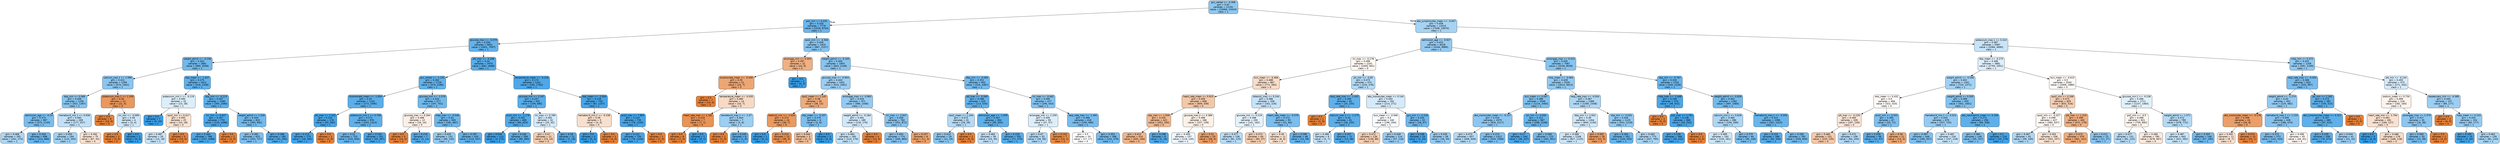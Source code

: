 digraph Tree {
node [shape=box, style="filled, rounded", color="black", fontname="helvetica"] ;
edge [fontname="helvetica"] ;
0 [label="gcs_verbal <= -0.308\ngini = 0.42\nsamples = 21191\nvalue = [10066, 23424]\nclass = 1", fillcolor="#8ec7f0"] ;
1 [label="po2_min <= 0.435\ngini = 0.326\nsamples = 7776\nvalue = [2518, 9754]\nclass = 1", fillcolor="#6cb6ec"] ;
0 -> 1 [labeldistance=2.5, labelangle=45, headlabel="True"] ;
2 [label="glucose_max <= -0.079\ngini = 0.293\nsamples = 5851\nvalue = [1651, 7597]\nclass = 1", fillcolor="#64b2eb"] ;
1 -> 2 ;
3 [label="weight_admit <= -0.236\ngini = 0.343\nsamples = 2881\nvalue = [990, 3509]\nclass = 1", fillcolor="#71b9ec"] ;
2 -> 3 ;
4 [label="calcium_max.1 <= 2.996\ngini = 0.412\nsamples = 1269\nvalue = [574, 1401]\nclass = 1", fillcolor="#8ac5f0"] ;
3 -> 4 ;
5 [label="dbp_min <= 0.589\ngini = 0.406\nsamples = 1256\nvalue = [552, 1397]\nclass = 1", fillcolor="#87c4ef"] ;
4 -> 5 ;
6 [label="admission_age <= -0.23\ngini = 0.373\nsamples = 987\nvalue = [375, 1140]\nclass = 1", fillcolor="#7abdee"] ;
5 -> 6 ;
7 [label="gini = 0.466\nsamples = 291\nvalue = [161, 274]\nclass = 1", fillcolor="#add7f4"] ;
6 -> 7 ;
8 [label="gini = 0.318\nsamples = 696\nvalue = [214, 866]\nclass = 1", fillcolor="#6ab5eb"] ;
6 -> 8 ;
9 [label="hematocrit_min.1 <= 0.936\ngini = 0.483\nsamples = 269\nvalue = [177, 257]\nclass = 1", fillcolor="#c1e0f7"] ;
5 -> 9 ;
10 [label="gini = 0.455\nsamples = 194\nvalue = [110, 205]\nclass = 1", fillcolor="#a3d2f3"] ;
9 -> 10 ;
11 [label="gini = 0.492\nsamples = 75\nvalue = [67, 52]\nclass = 0", fillcolor="#f9e3d3"] ;
9 -> 11 ;
12 [label="potassium_max.1 <= 1.339\ngini = 0.26\nsamples = 13\nvalue = [22, 4]\nclass = 0", fillcolor="#ea985d"] ;
4 -> 12 ;
13 [label="gini = 0.0\nsamples = 9\nvalue = [19, 0]\nclass = 0", fillcolor="#e58139"] ;
12 -> 13 ;
14 [label="inr_min <= -0.099\ngini = 0.49\nsamples = 4\nvalue = [3, 4]\nclass = 1", fillcolor="#cee6f8"] ;
12 -> 14 ;
15 [label="gini = 0.0\nsamples = 2\nvalue = [3, 0]\nclass = 0", fillcolor="#e58139"] ;
14 -> 15 ;
16 [label="gini = 0.0\nsamples = 2\nvalue = [0, 4]\nclass = 1", fillcolor="#399de5"] ;
14 -> 16 ;
17 [label="sbp_mean <= -1.637\ngini = 0.275\nsamples = 1612\nvalue = [416, 2108]\nclass = 1", fillcolor="#60b0ea"] ;
3 -> 17 ;
18 [label="potassium_min.1 <= -0.119\ngini = 0.495\nsamples = 32\nvalue = [23, 28]\nclass = 1", fillcolor="#dceefa"] ;
17 -> 18 ;
19 [label="gini = 0.0\nsamples = 7\nvalue = [0, 10]\nclass = 1", fillcolor="#399de5"] ;
18 -> 19 ;
20 [label="spo2_min <= 0.417\ngini = 0.493\nsamples = 25\nvalue = [23, 18]\nclass = 0", fillcolor="#f9e4d4"] ;
18 -> 20 ;
21 [label="gini = 0.487\nsamples = 20\nvalue = [13, 18]\nclass = 1", fillcolor="#c8e4f8"] ;
20 -> 21 ;
22 [label="gini = 0.0\nsamples = 5\nvalue = [10, 0]\nclass = 0", fillcolor="#e58139"] ;
20 -> 22 ;
23 [label="sbp_min <= -0.213\ngini = 0.267\nsamples = 1580\nvalue = [393, 2080]\nclass = 1", fillcolor="#5eb0ea"] ;
17 -> 23 ;
24 [label="inr_min <= 6.637\ngini = 0.167\nsamples = 770\nvalue = [110, 1088]\nclass = 1", fillcolor="#4da7e8"] ;
23 -> 24 ;
25 [label="gini = 0.163\nsamples = 768\nvalue = [107, 1088]\nclass = 1", fillcolor="#4ca7e8"] ;
24 -> 25 ;
26 [label="gini = 0.0\nsamples = 2\nvalue = [3, 0]\nclass = 0", fillcolor="#e58139"] ;
24 -> 26 ;
27 [label="weight_admit <= 1.028\ngini = 0.345\nsamples = 810\nvalue = [283, 992]\nclass = 1", fillcolor="#71b9ec"] ;
23 -> 27 ;
28 [label="gini = 0.382\nsamples = 625\nvalue = [252, 727]\nclass = 1", fillcolor="#7ebfee"] ;
27 -> 28 ;
29 [label="gini = 0.188\nsamples = 185\nvalue = [31, 265]\nclass = 1", fillcolor="#50a8e8"] ;
27 -> 29 ;
30 [label="ptt_max <= -0.168\ngini = 0.24\nsamples = 2970\nvalue = [661, 4088]\nclass = 1", fillcolor="#59ade9"] ;
2 -> 30 ;
31 [label="gcs_verbal <= -1.235\ngini = 0.282\nsamples = 1729\nvalue = [470, 2296]\nclass = 1", fillcolor="#62b1ea"] ;
30 -> 31 ;
32 [label="bicarbonate_mean <= -1.004\ngini = 0.25\nsamples = 1152\nvalue = [273, 1595]\nclass = 1", fillcolor="#5baee9"] ;
31 -> 32 ;
33 [label="ph_max <= 2.332\ngini = 0.124\nsamples = 176\nvalue = [20, 282]\nclass = 1", fillcolor="#47a4e7"] ;
32 -> 33 ;
34 [label="gini = 0.113\nsamples = 175\nvalue = [18, 282]\nclass = 1", fillcolor="#46a3e7"] ;
33 -> 34 ;
35 [label="gini = 0.0\nsamples = 1\nvalue = [2, 0]\nclass = 0", fillcolor="#e58139"] ;
33 -> 35 ;
36 [label="potassium_min.1 <= 0.758\ngini = 0.271\nsamples = 976\nvalue = [253, 1313]\nclass = 1", fillcolor="#5fb0ea"] ;
32 -> 36 ;
37 [label="gini = 0.31\nsamples = 725\nvalue = [220, 926]\nclass = 1", fillcolor="#68b4eb"] ;
36 -> 37 ;
38 [label="gini = 0.145\nsamples = 251\nvalue = [33, 387]\nclass = 1", fillcolor="#4aa5e7"] ;
36 -> 38 ;
39 [label="glucose_min <= -1.579\ngini = 0.343\nsamples = 577\nvalue = [197, 701]\nclass = 1", fillcolor="#71b9ec"] ;
31 -> 39 ;
40 [label="glucose_max <= 0.264\ngini = 0.498\nsamples = 12\nvalue = [16, 14]\nclass = 0", fillcolor="#fcefe6"] ;
39 -> 40 ;
41 [label="gini = 0.0\nsamples = 5\nvalue = [14, 0]\nclass = 0", fillcolor="#e58139"] ;
40 -> 41 ;
42 [label="gini = 0.219\nsamples = 7\nvalue = [2, 14]\nclass = 1", fillcolor="#55abe9"] ;
40 -> 42 ;
43 [label="mbp_max <= -0.546\ngini = 0.33\nsamples = 565\nvalue = [181, 687]\nclass = 1", fillcolor="#6db7ec"] ;
39 -> 43 ;
44 [label="gini = 0.435\nsamples = 132\nvalue = [66, 140]\nclass = 1", fillcolor="#96cbf1"] ;
43 -> 44 ;
45 [label="gini = 0.287\nsamples = 433\nvalue = [115, 547]\nclass = 1", fillcolor="#63b2ea"] ;
43 -> 45 ;
46 [label="temperature_mean <= -0.216\ngini = 0.174\nsamples = 1241\nvalue = [191, 1792]\nclass = 1", fillcolor="#4ea7e8"] ;
30 -> 46 ;
47 [label="glucose_min <= 3.167\ngini = 0.237\nsamples = 501\nvalue = [109, 685]\nclass = 1", fillcolor="#59ade9"] ;
46 -> 47 ;
48 [label="pco2_min <= -1.278\ngini = 0.202\nsamples = 469\nvalue = [84, 653]\nclass = 1", fillcolor="#52aae8"] ;
47 -> 48 ;
49 [label="gini = 0.044\nsamples = 113\nvalue = [4, 173]\nclass = 1", fillcolor="#3e9fe6"] ;
48 -> 49 ;
50 [label="gini = 0.245\nsamples = 356\nvalue = [80, 480]\nclass = 1", fillcolor="#5aade9"] ;
48 -> 50 ;
51 [label="inr_max <= 0.769\ngini = 0.492\nsamples = 32\nvalue = [25, 32]\nclass = 1", fillcolor="#d4eaf9"] ;
47 -> 51 ;
52 [label="gini = 0.47\nsamples = 21\nvalue = [23, 14]\nclass = 0", fillcolor="#f5ceb2"] ;
51 -> 52 ;
53 [label="gini = 0.18\nsamples = 11\nvalue = [2, 18]\nclass = 1", fillcolor="#4fa8e8"] ;
51 -> 53 ;
54 [label="sbp_mean <= -2.504\ngini = 0.128\nsamples = 740\nvalue = [82, 1107]\nclass = 1", fillcolor="#48a4e7"] ;
46 -> 54 ;
55 [label="hematocrit_min.1 <= -0.238\ngini = 0.49\nsamples = 5\nvalue = [4, 3]\nclass = 0", fillcolor="#f8e0ce"] ;
54 -> 55 ;
56 [label="gini = 0.0\nsamples = 3\nvalue = [0, 3]\nclass = 1", fillcolor="#399de5"] ;
55 -> 56 ;
57 [label="gini = 0.0\nsamples = 2\nvalue = [4, 0]\nclass = 0", fillcolor="#e58139"] ;
55 -> 57 ;
58 [label="pco2_max <= 7.805\ngini = 0.123\nsamples = 735\nvalue = [78, 1104]\nclass = 1", fillcolor="#47a4e7"] ;
54 -> 58 ;
59 [label="gini = 0.121\nsamples = 734\nvalue = [76, 1104]\nclass = 1", fillcolor="#47a4e7"] ;
58 -> 59 ;
60 [label="gini = 0.0\nsamples = 1\nvalue = [2, 0]\nclass = 0", fillcolor="#e58139"] ;
58 -> 60 ;
61 [label="spo2_min <= -4.566\ngini = 0.409\nsamples = 1925\nvalue = [867, 2157]\nclass = 1", fillcolor="#89c4ef"] ;
1 -> 61 ;
62 [label="aniongap_min <= 4.593\ngini = 0.397\nsamples = 22\nvalue = [24, 9]\nclass = 0", fillcolor="#efb083"] ;
61 -> 62 ;
63 [label="bicarbonate_mean <= -0.409\ngini = 0.35\nsamples = 21\nvalue = [24, 7]\nclass = 0", fillcolor="#eda673"] ;
62 -> 63 ;
64 [label="gini = 0.0\nsamples = 7\nvalue = [14, 0]\nclass = 0", fillcolor="#e58139"] ;
63 -> 64 ;
65 [label="temperature_mean <= -0.035\ngini = 0.484\nsamples = 14\nvalue = [10, 7]\nclass = 0", fillcolor="#f7d9c4"] ;
63 -> 65 ;
66 [label="heart_rate_max <= 1.181\ngini = 0.219\nsamples = 7\nvalue = [7, 1]\nclass = 0", fillcolor="#e99355"] ;
65 -> 66 ;
67 [label="gini = 0.0\nsamples = 6\nvalue = [7, 0]\nclass = 0", fillcolor="#e58139"] ;
66 -> 67 ;
68 [label="gini = 0.0\nsamples = 1\nvalue = [0, 1]\nclass = 1", fillcolor="#399de5"] ;
66 -> 68 ;
69 [label="hematocrit_max.1 <= -1.57\ngini = 0.444\nsamples = 7\nvalue = [3, 6]\nclass = 1", fillcolor="#9ccef2"] ;
65 -> 69 ;
70 [label="gini = 0.0\nsamples = 1\nvalue = [2, 0]\nclass = 0", fillcolor="#e58139"] ;
69 -> 70 ;
71 [label="gini = 0.245\nsamples = 6\nvalue = [1, 6]\nclass = 1", fillcolor="#5aade9"] ;
69 -> 71 ;
72 [label="gini = 0.0\nsamples = 1\nvalue = [0, 2]\nclass = 1", fillcolor="#399de5"] ;
62 -> 72 ;
73 [label="weight_admit <= -0.163\ngini = 0.405\nsamples = 1903\nvalue = [843, 2148]\nclass = 1", fillcolor="#87c3ef"] ;
61 -> 73 ;
74 [label="glucose_max <= -0.954\ngini = 0.443\nsamples = 1001\nvalue = [524, 1061]\nclass = 1", fillcolor="#9bcdf2"] ;
73 -> 74 ;
75 [label="spo2_mean <= 1.145\ngini = 0.38\nsamples = 30\nvalue = [38, 13]\nclass = 0", fillcolor="#eeac7d"] ;
74 -> 75 ;
76 [label="totalco2_min <= -1.024\ngini = 0.273\nsamples = 24\nvalue = [36, 7]\nclass = 0", fillcolor="#ea9a5f"] ;
75 -> 76 ;
77 [label="gini = 0.0\nsamples = 1\nvalue = [0, 2]\nclass = 1", fillcolor="#399de5"] ;
76 -> 77 ;
78 [label="gini = 0.214\nsamples = 23\nvalue = [36, 5]\nclass = 0", fillcolor="#e99254"] ;
76 -> 78 ;
79 [label="sbp_mean <= -0.337\ngini = 0.375\nsamples = 6\nvalue = [2, 6]\nclass = 1", fillcolor="#7bbeee"] ;
75 -> 79 ;
80 [label="gini = 0.444\nsamples = 3\nvalue = [2, 1]\nclass = 0", fillcolor="#f2c09c"] ;
79 -> 80 ;
81 [label="gini = 0.0\nsamples = 3\nvalue = [0, 5]\nclass = 1", fillcolor="#399de5"] ;
79 -> 81 ;
82 [label="aniongap_max <= -0.963\ngini = 0.433\nsamples = 971\nvalue = [486, 1048]\nclass = 1", fillcolor="#95caf1"] ;
74 -> 82 ;
83 [label="weight_admit <= -0.184\ngini = 0.491\nsamples = 189\nvalue = [135, 176]\nclass = 1", fillcolor="#d1e8f9"] ;
82 -> 83 ;
84 [label="gini = 0.484\nsamples = 185\nvalue = [123, 176]\nclass = 1", fillcolor="#c3e1f7"] ;
83 -> 84 ;
85 [label="gini = 0.0\nsamples = 4\nvalue = [12, 0]\nclass = 0", fillcolor="#e58139"] ;
83 -> 85 ;
86 [label="inr_max <= 2.947\ngini = 0.409\nsamples = 782\nvalue = [351, 872]\nclass = 1", fillcolor="#89c4ef"] ;
82 -> 86 ;
87 [label="gini = 0.404\nsamples = 774\nvalue = [340, 869]\nclass = 1", fillcolor="#86c3ef"] ;
86 -> 87 ;
88 [label="gini = 0.337\nsamples = 8\nvalue = [11, 3]\nclass = 0", fillcolor="#eca36f"] ;
86 -> 88 ;
89 [label="dbp_min <= -0.083\ngini = 0.351\nsamples = 902\nvalue = [319, 1087]\nclass = 1", fillcolor="#73baed"] ;
73 -> 89 ;
90 [label="ptt_max <= -0.585\ngini = 0.288\nsamples = 425\nvalue = [113, 534]\nclass = 1", fillcolor="#63b2eb"] ;
89 -> 90 ;
91 [label="spo2_mean <= 1.244\ngini = 0.473\nsamples = 31\nvalue = [18, 29]\nclass = 1", fillcolor="#b4daf5"] ;
90 -> 91 ;
92 [label="gini = 0.414\nsamples = 29\nvalue = [12, 29]\nclass = 1", fillcolor="#8bc6f0"] ;
91 -> 92 ;
93 [label="gini = 0.0\nsamples = 2\nvalue = [6, 0]\nclass = 0", fillcolor="#e58139"] ;
91 -> 93 ;
94 [label="admission_age <= -1.059\ngini = 0.267\nsamples = 394\nvalue = [95, 505]\nclass = 1", fillcolor="#5eafea"] ;
90 -> 94 ;
95 [label="gini = 0.483\nsamples = 39\nvalue = [24, 35]\nclass = 1", fillcolor="#c1e0f7"] ;
94 -> 95 ;
96 [label="gini = 0.228\nsamples = 355\nvalue = [71, 470]\nclass = 1", fillcolor="#57ace9"] ;
94 -> 96 ;
97 [label="inr_max <= -0.462\ngini = 0.395\nsamples = 477\nvalue = [206, 553]\nclass = 1", fillcolor="#83c2ef"] ;
89 -> 97 ;
98 [label="aniongap_min <= 1.259\ngini = 0.495\nsamples = 59\nvalue = [47, 57]\nclass = 1", fillcolor="#dceefa"] ;
97 -> 98 ;
99 [label="gini = 0.47\nsamples = 52\nvalue = [34, 56]\nclass = 1", fillcolor="#b1d8f5"] ;
98 -> 99 ;
100 [label="gini = 0.133\nsamples = 7\nvalue = [13, 1]\nclass = 0", fillcolor="#e78b48"] ;
98 -> 100 ;
101 [label="resp_rate_max <= -1.491\ngini = 0.368\nsamples = 418\nvalue = [159, 496]\nclass = 1", fillcolor="#78bced"] ;
97 -> 101 ;
102 [label="gini = 0.5\nsamples = 20\nvalue = [17, 17]\nclass = 0", fillcolor="#ffffff"] ;
101 -> 102 ;
103 [label="gini = 0.353\nsamples = 398\nvalue = [142, 479]\nclass = 1", fillcolor="#74baed"] ;
101 -> 103 ;
104 [label="abs_lymphocytes_mean <= -0.057\ngini = 0.458\nsamples = 13415\nvalue = [7548, 13670]\nclass = 1", fillcolor="#a6d3f3"] ;
0 -> 104 [labeldistance=2.5, labelangle=-45, headlabel="False"] ;
105 [label="admission_age <= -0.927\ngini = 0.433\nsamples = 8328\nvalue = [4164, 8980]\nclass = 1", fillcolor="#95caf1"] ;
104 -> 105 ;
106 [label="inr_max <= -0.178\ngini = 0.499\nsamples = 1241\nvalue = [1005, 941]\nclass = 0", fillcolor="#fdf7f2"] ;
105 -> 106 ;
107 [label="bun_mean <= -0.468\ngini = 0.488\nsamples = 867\nvalue = [771, 565]\nclass = 0", fillcolor="#f8ddca"] ;
106 -> 107 ;
108 [label="heart_rate_mean <= 0.915\ngini = 0.459\nsamples = 608\nvalue = [609, 339]\nclass = 0", fillcolor="#f3c7a7"] ;
107 -> 108 ;
109 [label="sbp_max <= 1.509\ngini = 0.425\nsamples = 422\nvalue = [452, 200]\nclass = 0", fillcolor="#f1b991"] ;
108 -> 109 ;
110 [label="gini = 0.412\nsamples = 414\nvalue = [450, 184]\nclass = 0", fillcolor="#f0b58a"] ;
109 -> 110 ;
111 [label="gini = 0.198\nsamples = 8\nvalue = [2, 16]\nclass = 1", fillcolor="#52a9e8"] ;
109 -> 111 ;
112 [label="glucose_max.2 <= 0.389\ngini = 0.498\nsamples = 186\nvalue = [157, 139]\nclass = 0", fillcolor="#fcf1e8"] ;
108 -> 112 ;
113 [label="gini = 0.499\nsamples = 157\nvalue = [119, 130]\nclass = 1", fillcolor="#eef7fd"] ;
112 -> 113 ;
114 [label="gini = 0.31\nsamples = 29\nvalue = [38, 9]\nclass = 0", fillcolor="#eb9f68"] ;
112 -> 114 ;
115 [label="totalco2_max <= 0.244\ngini = 0.486\nsamples = 259\nvalue = [162, 226]\nclass = 1", fillcolor="#c7e3f8"] ;
107 -> 115 ;
116 [label="glucose_min <= 0.219\ngini = 0.498\nsamples = 200\nvalue = [141, 162]\nclass = 1", fillcolor="#e5f2fc"] ;
115 -> 116 ;
117 [label="gini = 0.477\nsamples = 136\nvalue = [81, 125]\nclass = 1", fillcolor="#b9ddf6"] ;
116 -> 117 ;
118 [label="gini = 0.472\nsamples = 64\nvalue = [60, 37]\nclass = 0", fillcolor="#f5cfb3"] ;
116 -> 118 ;
119 [label="heart_rate_mean <= -0.578\ngini = 0.372\nsamples = 59\nvalue = [21, 64]\nclass = 1", fillcolor="#7abdee"] ;
115 -> 119 ;
120 [label="gini = 0.49\nsamples = 11\nvalue = [8, 6]\nclass = 0", fillcolor="#f8e0ce"] ;
119 -> 120 ;
121 [label="gini = 0.299\nsamples = 48\nvalue = [13, 58]\nclass = 1", fillcolor="#65b3eb"] ;
119 -> 121 ;
122 [label="ph_min <= -0.05\ngini = 0.473\nsamples = 374\nvalue = [234, 376]\nclass = 1", fillcolor="#b4daf5"] ;
106 -> 122 ;
123 [label="resp_rate_max <= -1.452\ngini = 0.269\nsamples = 82\nvalue = [20, 105]\nclass = 1", fillcolor="#5fb0ea"] ;
122 -> 123 ;
124 [label="gini = 0.0\nsamples = 1\nvalue = [2, 0]\nclass = 0", fillcolor="#e58139"] ;
123 -> 124 ;
125 [label="calcium_max.1 <= -1.275\ngini = 0.25\nsamples = 81\nvalue = [18, 105]\nclass = 1", fillcolor="#5baee9"] ;
123 -> 125 ;
126 [label="gini = 0.486\nsamples = 9\nvalue = [5, 7]\nclass = 1", fillcolor="#c6e3f8"] ;
125 -> 126 ;
127 [label="gini = 0.207\nsamples = 72\nvalue = [13, 98]\nclass = 1", fillcolor="#53aae8"] ;
125 -> 127 ;
128 [label="abs_monocytes_mean <= 0.144\ngini = 0.493\nsamples = 292\nvalue = [214, 271]\nclass = 1", fillcolor="#d5eafa"] ;
122 -> 128 ;
129 [label="bun_mean <= -0.566\ngini = 0.5\nsamples = 240\nvalue = [196, 204]\nclass = 1", fillcolor="#f7fbfe"] ;
128 -> 129 ;
130 [label="gini = 0.472\nsamples = 126\nvalue = [139, 86]\nclass = 0", fillcolor="#f5cfb4"] ;
129 -> 130 ;
131 [label="gini = 0.439\nsamples = 114\nvalue = [57, 118]\nclass = 1", fillcolor="#99ccf2"] ;
129 -> 131 ;
132 [label="gcs_min <= 0.318\ngini = 0.334\nsamples = 52\nvalue = [18, 67]\nclass = 1", fillcolor="#6eb7ec"] ;
128 -> 132 ;
133 [label="gini = 0.108\nsamples = 24\nvalue = [2, 33]\nclass = 1", fillcolor="#45a3e7"] ;
132 -> 133 ;
134 [label="gini = 0.435\nsamples = 28\nvalue = [16, 34]\nclass = 1", fillcolor="#96cbf1"] ;
132 -> 134 ;
135 [label="aniongap_max <= 0.413\ngini = 0.405\nsamples = 7087\nvalue = [3159, 8039]\nclass = 1", fillcolor="#87c4ef"] ;
105 -> 135 ;
136 [label="mbp_mean <= -0.064\ngini = 0.428\nsamples = 5335\nvalue = [2614, 5813]\nclass = 1", fillcolor="#92c9f1"] ;
135 -> 136 ;
137 [label="bun_mean <= 0.047\ngini = 0.386\nsamples = 2946\nvalue = [1224, 3465]\nclass = 1", fillcolor="#7fc0ee"] ;
136 -> 137 ;
138 [label="abs_monocytes_mean <= -0.127\ngini = 0.416\nsamples = 1979\nvalue = [926, 2217]\nclass = 1", fillcolor="#8cc6f0"] ;
137 -> 138 ;
139 [label="gini = 0.473\nsamples = 657\nvalue = [406, 649]\nclass = 1", fillcolor="#b5daf5"] ;
138 -> 139 ;
140 [label="gini = 0.374\nsamples = 1322\nvalue = [520, 1568]\nclass = 1", fillcolor="#7bbeee"] ;
138 -> 140 ;
141 [label="ph_min <= 0.058\ngini = 0.311\nsamples = 967\nvalue = [298, 1248]\nclass = 1", fillcolor="#68b4eb"] ;
137 -> 141 ;
142 [label="gini = 0.17\nsamples = 244\nvalue = [36, 347]\nclass = 1", fillcolor="#4ea7e8"] ;
141 -> 142 ;
143 [label="gini = 0.349\nsamples = 723\nvalue = [262, 901]\nclass = 1", fillcolor="#73b9ed"] ;
141 -> 143 ;
144 [label="resp_rate_max <= -0.054\ngini = 0.467\nsamples = 2389\nvalue = [1390, 2348]\nclass = 1", fillcolor="#aed7f4"] ;
136 -> 144 ;
145 [label="dbp_min <= 2.932\ngini = 0.49\nsamples = 1264\nvalue = [849, 1130]\nclass = 1", fillcolor="#cee7f9"] ;
144 -> 145 ;
146 [label="gini = 0.488\nsamples = 1248\nvalue = [827, 1125]\nclass = 1", fillcolor="#cbe5f8"] ;
145 -> 146 ;
147 [label="gini = 0.302\nsamples = 16\nvalue = [22, 5]\nclass = 0", fillcolor="#eb9e66"] ;
145 -> 147 ;
148 [label="sbp_min <= 0.033\ngini = 0.426\nsamples = 1125\nvalue = [541, 1218]\nclass = 1", fillcolor="#91c9f1"] ;
144 -> 148 ;
149 [label="gini = 0.304\nsamples = 352\nvalue = [104, 453]\nclass = 1", fillcolor="#66b3eb"] ;
148 -> 149 ;
150 [label="gini = 0.463\nsamples = 773\nvalue = [437, 765]\nclass = 1", fillcolor="#aad5f4"] ;
148 -> 150 ;
151 [label="sbp_min <= -0.767\ngini = 0.316\nsamples = 1752\nvalue = [545, 2226]\nclass = 1", fillcolor="#69b5eb"] ;
135 -> 151 ;
152 [label="mbp_max <= -1.448\ngini = 0.149\nsamples = 370\nvalue = [48, 542]\nclass = 1", fillcolor="#4ba6e7"] ;
151 -> 152 ;
153 [label="gini = 0.0\nsamples = 2\nvalue = [5, 0]\nclass = 0", fillcolor="#e58139"] ;
152 -> 153 ;
154 [label="po2_max <= 1.761\ngini = 0.136\nsamples = 368\nvalue = [43, 542]\nclass = 1", fillcolor="#49a5e7"] ;
152 -> 154 ;
155 [label="gini = 0.128\nsamples = 366\nvalue = [40, 542]\nclass = 1", fillcolor="#48a4e7"] ;
154 -> 155 ;
156 [label="gini = 0.0\nsamples = 2\nvalue = [3, 0]\nclass = 0", fillcolor="#e58139"] ;
154 -> 156 ;
157 [label="weight_admit <= -0.828\ngini = 0.352\nsamples = 1382\nvalue = [497, 1684]\nclass = 1", fillcolor="#73baed"] ;
151 -> 157 ;
158 [label="calcium_min.1 <= 0.628\ngini = 0.465\nsamples = 286\nvalue = [156, 269]\nclass = 1", fillcolor="#acd6f4"] ;
157 -> 158 ;
159 [label="gini = 0.489\nsamples = 192\nvalue = [120, 161]\nclass = 1", fillcolor="#cde6f8"] ;
158 -> 159 ;
160 [label="gini = 0.375\nsamples = 94\nvalue = [36, 108]\nclass = 1", fillcolor="#7bbeee"] ;
158 -> 160 ;
161 [label="hematocrit_max.1 <= -0.555\ngini = 0.313\nsamples = 1096\nvalue = [341, 1415]\nclass = 1", fillcolor="#69b5eb"] ;
157 -> 161 ;
162 [label="gini = 0.224\nsamples = 396\nvalue = [82, 556]\nclass = 1", fillcolor="#56abe9"] ;
161 -> 162 ;
163 [label="gini = 0.356\nsamples = 700\nvalue = [259, 859]\nclass = 1", fillcolor="#75bbed"] ;
161 -> 163 ;
164 [label="potassium_max.1 <= 0.324\ngini = 0.487\nsamples = 5087\nvalue = [3384, 4690]\nclass = 1", fillcolor="#c8e4f8"] ;
104 -> 164 ;
165 [label="dbp_mean <= -0.275\ngini = 0.496\nsamples = 3881\nvalue = [2793, 3351]\nclass = 1", fillcolor="#deeffb"] ;
164 -> 165 ;
166 [label="weight_admit <= -0.556\ngini = 0.452\nsamples = 1341\nvalue = [724, 1371]\nclass = 1", fillcolor="#a2d1f3"] ;
165 -> 166 ;
167 [label="wbc_mean <= 0.432\ngini = 0.5\nsamples = 406\nvalue = [322, 310]\nclass = 0", fillcolor="#fefaf8"] ;
166 -> 167 ;
168 [label="ptt_max <= -0.228\ngini = 0.494\nsamples = 339\nvalue = [297, 239]\nclass = 0", fillcolor="#fae6d8"] ;
167 -> 168 ;
169 [label="gini = 0.465\nsamples = 231\nvalue = [233, 135]\nclass = 0", fillcolor="#f4caac"] ;
168 -> 169 ;
170 [label="gini = 0.472\nsamples = 108\nvalue = [64, 104]\nclass = 1", fillcolor="#b3d9f5"] ;
168 -> 170 ;
171 [label="pco2_min <= 0.502\ngini = 0.385\nsamples = 67\nvalue = [25, 71]\nclass = 1", fillcolor="#7fc0ee"] ;
167 -> 171 ;
172 [label="gini = 0.258\nsamples = 56\nvalue = [12, 67]\nclass = 1", fillcolor="#5cafea"] ;
171 -> 172 ;
173 [label="gini = 0.36\nsamples = 11\nvalue = [13, 4]\nclass = 0", fillcolor="#eda876"] ;
171 -> 173 ;
174 [label="weight_admit <= 0.505\ngini = 0.399\nsamples = 935\nvalue = [402, 1061]\nclass = 1", fillcolor="#84c2ef"] ;
166 -> 174 ;
175 [label="hematocrit_min.1 <= 0.024\ngini = 0.433\nsamples = 679\nvalue = [337, 725]\nclass = 1", fillcolor="#95cbf1"] ;
174 -> 175 ;
176 [label="gini = 0.387\nsamples = 449\nvalue = [180, 507]\nclass = 1", fillcolor="#7fc0ee"] ;
175 -> 176 ;
177 [label="gini = 0.487\nsamples = 230\nvalue = [157, 218]\nclass = 1", fillcolor="#c8e4f8"] ;
175 -> 177 ;
178 [label="abs_neutrophils_mean <= 0.169\ngini = 0.272\nsamples = 256\nvalue = [65, 336]\nclass = 1", fillcolor="#5fb0ea"] ;
174 -> 178 ;
179 [label="gini = 0.384\nsamples = 140\nvalue = [55, 157]\nclass = 1", fillcolor="#7ebfee"] ;
178 -> 179 ;
180 [label="gini = 0.1\nsamples = 116\nvalue = [10, 179]\nclass = 1", fillcolor="#44a2e6"] ;
178 -> 180 ;
181 [label="bun_mean <= -0.615\ngini = 0.5\nsamples = 2540\nvalue = [2069, 1980]\nclass = 0", fillcolor="#fefaf6"] ;
165 -> 181 ;
182 [label="spo2_min <= 0.268\ngini = 0.473\nsamples = 829\nvalue = [832, 516]\nclass = 0", fillcolor="#f5cfb4"] ;
181 -> 182 ;
183 [label="spo2_min <= -0.327\ngini = 0.499\nsamples = 427\nvalue = [360, 337]\nclass = 0", fillcolor="#fdf7f2"] ;
182 -> 183 ;
184 [label="gini = 0.467\nsamples = 91\nvalue = [59, 100]\nclass = 1", fillcolor="#aed7f4"] ;
183 -> 184 ;
185 [label="gini = 0.493\nsamples = 336\nvalue = [301, 237]\nclass = 0", fillcolor="#f9e4d5"] ;
183 -> 185 ;
186 [label="ptt_max <= 1.319\ngini = 0.399\nsamples = 402\nvalue = [472, 179]\nclass = 0", fillcolor="#efb184"] ;
182 -> 186 ;
187 [label="gini = 0.373\nsamples = 379\nvalue = [461, 152]\nclass = 0", fillcolor="#eeab7a"] ;
186 -> 187 ;
188 [label="gini = 0.411\nsamples = 23\nvalue = [11, 27]\nclass = 1", fillcolor="#8ac5f0"] ;
186 -> 188 ;
189 [label="glucose_min.2 <= -0.236\ngini = 0.496\nsamples = 1711\nvalue = [1237, 1464]\nclass = 1", fillcolor="#e0f0fb"] ;
181 -> 189 ;
190 [label="po2_min <= -0.5\ngini = 0.499\nsamples = 921\nvalue = [759, 692]\nclass = 0", fillcolor="#fdf4ee"] ;
189 -> 190 ;
191 [label="gini = 0.477\nsamples = 131\nvalue = [81, 125]\nclass = 1", fillcolor="#b9ddf6"] ;
190 -> 191 ;
192 [label="gini = 0.496\nsamples = 790\nvalue = [678, 567]\nclass = 0", fillcolor="#fbeadf"] ;
190 -> 192 ;
193 [label="weight_admit <= 1.071\ngini = 0.472\nsamples = 790\nvalue = [478, 772]\nclass = 1", fillcolor="#b4daf5"] ;
189 -> 193 ;
194 [label="gini = 0.487\nsamples = 642\nvalue = [421, 582]\nclass = 1", fillcolor="#c8e4f8"] ;
193 -> 194 ;
195 [label="gini = 0.355\nsamples = 148\nvalue = [57, 190]\nclass = 1", fillcolor="#74baed"] ;
193 -> 195 ;
196 [label="mbp_min <= 0.472\ngini = 0.425\nsamples = 1206\nvalue = [591, 1339]\nclass = 1", fillcolor="#90c8f0"] ;
164 -> 196 ;
197 [label="resp_rate_max <= -0.054\ngini = 0.368\nsamples = 833\nvalue = [320, 997]\nclass = 1", fillcolor="#79bced"] ;
196 -> 197 ;
198 [label="weight_admit <= -1.274\ngini = 0.43\nsamples = 452\nvalue = [220, 482]\nclass = 1", fillcolor="#93caf1"] ;
197 -> 198 ;
199 [label="abs_monocytes_mean <= -0.178\ngini = 0.308\nsamples = 24\nvalue = [34, 8]\nclass = 0", fillcolor="#eb9f68"] ;
198 -> 199 ;
200 [label="gini = 0.492\nsamples = 11\nvalue = [9, 7]\nclass = 0", fillcolor="#f9e3d3"] ;
199 -> 200 ;
201 [label="gini = 0.074\nsamples = 13\nvalue = [25, 1]\nclass = 0", fillcolor="#e68641"] ;
199 -> 201 ;
202 [label="hematocrit_max.1 <= 1.233\ngini = 0.405\nsamples = 428\nvalue = [186, 474]\nclass = 1", fillcolor="#87c3ef"] ;
198 -> 202 ;
203 [label="gini = 0.372\nsamples = 373\nvalue = [142, 433]\nclass = 1", fillcolor="#7abdee"] ;
202 -> 203 ;
204 [label="gini = 0.499\nsamples = 55\nvalue = [44, 41]\nclass = 0", fillcolor="#fdf6f2"] ;
202 -> 204 ;
205 [label="ph_min <= 2.165\ngini = 0.272\nsamples = 381\nvalue = [100, 515]\nclass = 1", fillcolor="#5fb0ea"] ;
197 -> 205 ;
206 [label="abs_lymphocytes_mean <= 0.321\ngini = 0.267\nsamples = 380\nvalue = [97, 515]\nclass = 1", fillcolor="#5eafea"] ;
205 -> 206 ;
207 [label="gini = 0.239\nsamples = 339\nvalue = [76, 473]\nclass = 1", fillcolor="#59ade9"] ;
206 -> 207 ;
208 [label="gini = 0.444\nsamples = 41\nvalue = [21, 42]\nclass = 1", fillcolor="#9ccef2"] ;
206 -> 208 ;
209 [label="gini = 0.0\nsamples = 1\nvalue = [3, 0]\nclass = 0", fillcolor="#e58139"] ;
205 -> 209 ;
210 [label="ptt_min <= -0.144\ngini = 0.493\nsamples = 373\nvalue = [271, 342]\nclass = 1", fillcolor="#d6ebfa"] ;
196 -> 210 ;
211 [label="sodium_mean <= 0.734\ngini = 0.499\nsamples = 216\nvalue = [182, 165]\nclass = 0", fillcolor="#fdf3ed"] ;
210 -> 211 ;
212 [label="heart_rate_min <= -1.704\ngini = 0.491\nsamples = 181\nvalue = [166, 127]\nclass = 0", fillcolor="#f9e1d0"] ;
211 -> 212 ;
213 [label="gini = 0.0\nsamples = 5\nvalue = [0, 9]\nclass = 1", fillcolor="#399de5"] ;
212 -> 213 ;
214 [label="gini = 0.486\nsamples = 176\nvalue = [166, 118]\nclass = 0", fillcolor="#f7dbc6"] ;
212 -> 214 ;
215 [label="aniongap_max <= 2.379\ngini = 0.417\nsamples = 35\nvalue = [16, 38]\nclass = 1", fillcolor="#8cc6f0"] ;
211 -> 215 ;
216 [label="gini = 0.365\nsamples = 33\nvalue = [12, 38]\nclass = 1", fillcolor="#78bced"] ;
215 -> 216 ;
217 [label="gini = 0.0\nsamples = 2\nvalue = [4, 0]\nclass = 0", fillcolor="#e58139"] ;
215 -> 217 ;
218 [label="baseexcess_min <= -4.389\ngini = 0.445\nsamples = 157\nvalue = [89, 177]\nclass = 1", fillcolor="#9dcef2"] ;
210 -> 218 ;
219 [label="gini = 0.0\nsamples = 3\nvalue = [6, 0]\nclass = 0", fillcolor="#e58139"] ;
218 -> 219 ;
220 [label="mbp_mean <= 0.153\ngini = 0.435\nsamples = 154\nvalue = [83, 177]\nclass = 1", fillcolor="#96cbf1"] ;
218 -> 220 ;
221 [label="gini = 0.105\nsamples = 15\nvalue = [2, 34]\nclass = 1", fillcolor="#45a3e7"] ;
220 -> 221 ;
222 [label="gini = 0.462\nsamples = 139\nvalue = [81, 143]\nclass = 1", fillcolor="#a9d5f4"] ;
220 -> 222 ;
}